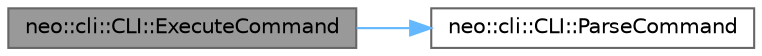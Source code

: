 digraph "neo::cli::CLI::ExecuteCommand"
{
 // LATEX_PDF_SIZE
  bgcolor="transparent";
  edge [fontname=Helvetica,fontsize=10,labelfontname=Helvetica,labelfontsize=10];
  node [fontname=Helvetica,fontsize=10,shape=box,height=0.2,width=0.4];
  rankdir="LR";
  Node1 [id="Node000001",label="neo::cli::CLI::ExecuteCommand",height=0.2,width=0.4,color="gray40", fillcolor="grey60", style="filled", fontcolor="black",tooltip="Executes a command."];
  Node1 -> Node2 [id="edge2_Node000001_Node000002",color="steelblue1",style="solid",tooltip=" "];
  Node2 [id="Node000002",label="neo::cli::CLI::ParseCommand",height=0.2,width=0.4,color="grey40", fillcolor="white", style="filled",URL="$classneo_1_1cli_1_1_c_l_i.html#a92c83e076527e398c54ae3d2a16a7b5e",tooltip="Parses a command."];
}
